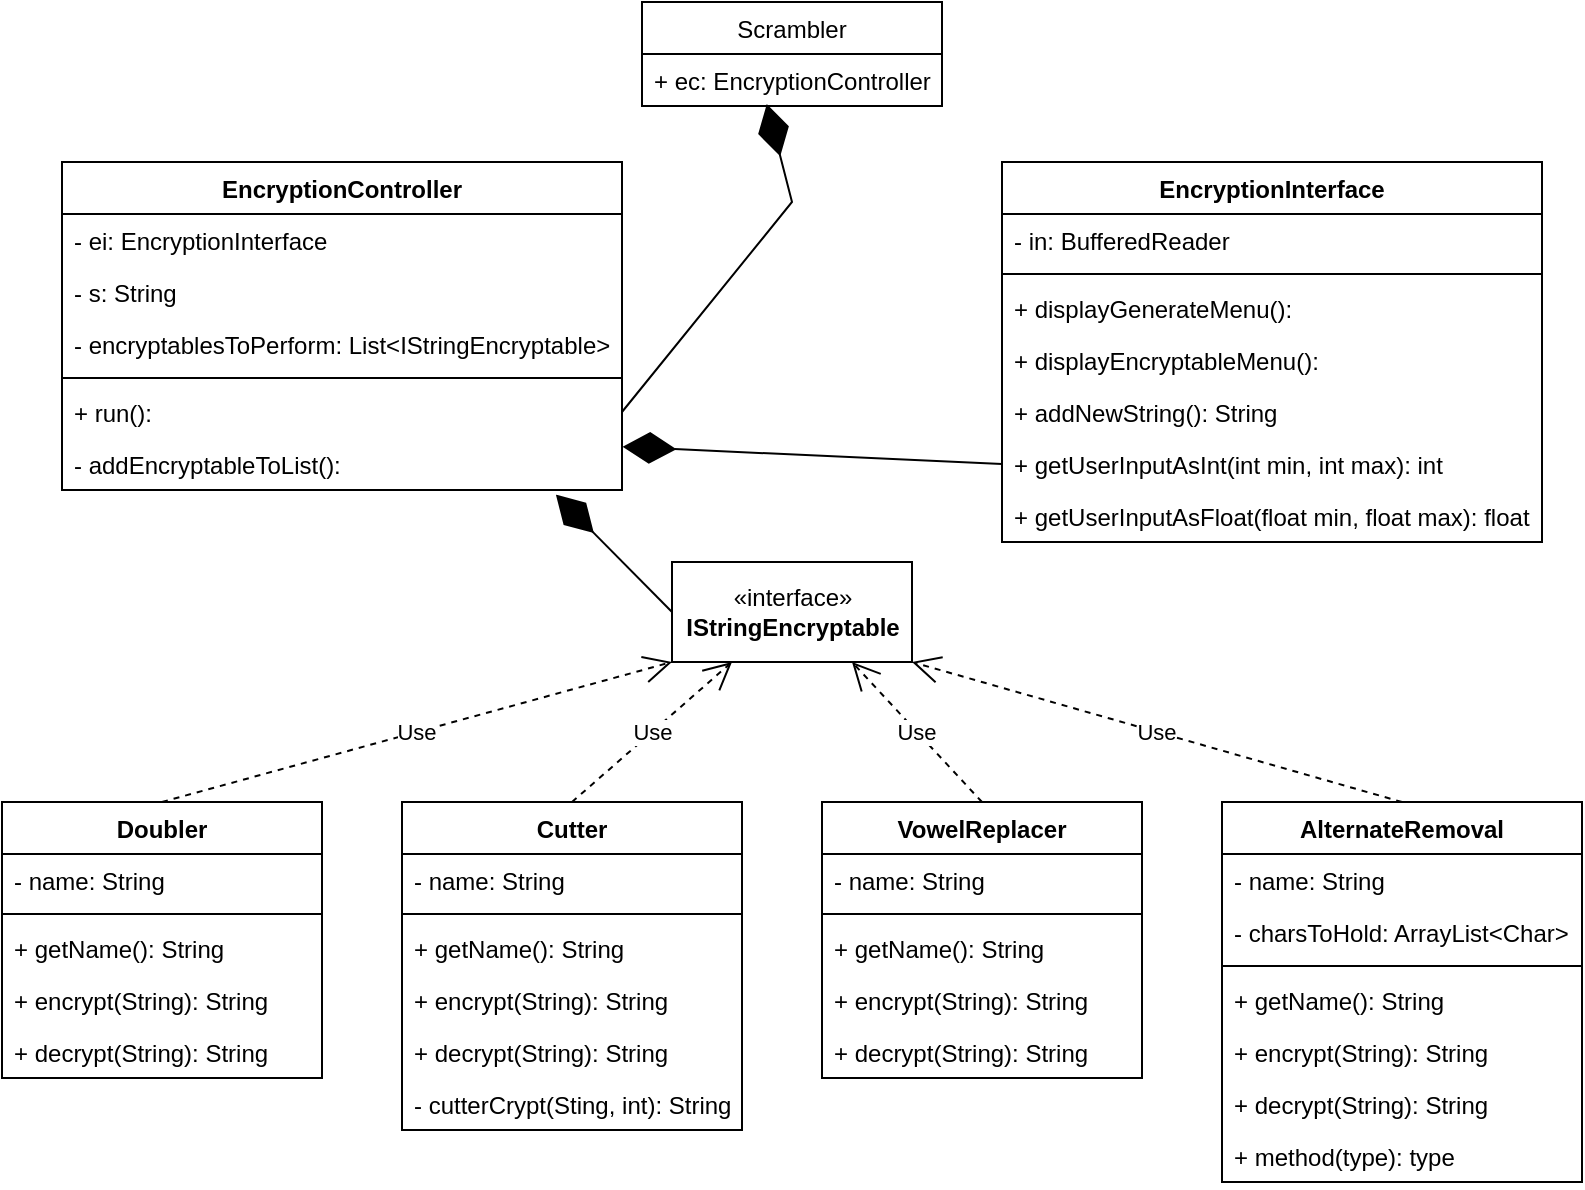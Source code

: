 <mxfile version="16.5.3" type="device"><diagram id="v-g0R5FZXlB5EStPCe-Z" name="Page-1"><mxGraphModel dx="1209" dy="749" grid="1" gridSize="10" guides="1" tooltips="1" connect="1" arrows="1" fold="1" page="1" pageScale="1" pageWidth="850" pageHeight="1100" math="0" shadow="0"><root><mxCell id="0"/><mxCell id="1" parent="0"/><mxCell id="3BLpRHEI3xcKFVR4AiK9-1" value="Scrambler" style="swimlane;fontStyle=0;childLayout=stackLayout;horizontal=1;startSize=26;fillColor=none;horizontalStack=0;resizeParent=1;resizeParentMax=0;resizeLast=0;collapsible=1;marginBottom=0;" parent="1" vertex="1"><mxGeometry x="350" y="40" width="150" height="52" as="geometry"/></mxCell><mxCell id="3BLpRHEI3xcKFVR4AiK9-2" value="+ ec: EncryptionController" style="text;strokeColor=none;fillColor=none;align=left;verticalAlign=top;spacingLeft=4;spacingRight=4;overflow=hidden;rotatable=0;points=[[0,0.5],[1,0.5]];portConstraint=eastwest;" parent="3BLpRHEI3xcKFVR4AiK9-1" vertex="1"><mxGeometry y="26" width="150" height="26" as="geometry"/></mxCell><mxCell id="3BLpRHEI3xcKFVR4AiK9-5" value="EncryptionController" style="swimlane;fontStyle=1;align=center;verticalAlign=top;childLayout=stackLayout;horizontal=1;startSize=26;horizontalStack=0;resizeParent=1;resizeParentMax=0;resizeLast=0;collapsible=1;marginBottom=0;" parent="1" vertex="1"><mxGeometry x="60" y="120" width="280" height="164" as="geometry"/></mxCell><mxCell id="3BLpRHEI3xcKFVR4AiK9-6" value="- ei: EncryptionInterface" style="text;strokeColor=none;fillColor=none;align=left;verticalAlign=top;spacingLeft=4;spacingRight=4;overflow=hidden;rotatable=0;points=[[0,0.5],[1,0.5]];portConstraint=eastwest;" parent="3BLpRHEI3xcKFVR4AiK9-5" vertex="1"><mxGeometry y="26" width="280" height="26" as="geometry"/></mxCell><mxCell id="3BLpRHEI3xcKFVR4AiK9-13" value="- s: String" style="text;strokeColor=none;fillColor=none;align=left;verticalAlign=top;spacingLeft=4;spacingRight=4;overflow=hidden;rotatable=0;points=[[0,0.5],[1,0.5]];portConstraint=eastwest;" parent="3BLpRHEI3xcKFVR4AiK9-5" vertex="1"><mxGeometry y="52" width="280" height="26" as="geometry"/></mxCell><mxCell id="3BLpRHEI3xcKFVR4AiK9-14" value="- encryptablesToPerform: List&lt;IStringEncryptable&gt;" style="text;strokeColor=none;fillColor=none;align=left;verticalAlign=top;spacingLeft=4;spacingRight=4;overflow=hidden;rotatable=0;points=[[0,0.5],[1,0.5]];portConstraint=eastwest;" parent="3BLpRHEI3xcKFVR4AiK9-5" vertex="1"><mxGeometry y="78" width="280" height="26" as="geometry"/></mxCell><mxCell id="3BLpRHEI3xcKFVR4AiK9-7" value="" style="line;strokeWidth=1;fillColor=none;align=left;verticalAlign=middle;spacingTop=-1;spacingLeft=3;spacingRight=3;rotatable=0;labelPosition=right;points=[];portConstraint=eastwest;" parent="3BLpRHEI3xcKFVR4AiK9-5" vertex="1"><mxGeometry y="104" width="280" height="8" as="geometry"/></mxCell><mxCell id="3BLpRHEI3xcKFVR4AiK9-8" value="+ run(): " style="text;strokeColor=none;fillColor=none;align=left;verticalAlign=top;spacingLeft=4;spacingRight=4;overflow=hidden;rotatable=0;points=[[0,0.5],[1,0.5]];portConstraint=eastwest;" parent="3BLpRHEI3xcKFVR4AiK9-5" vertex="1"><mxGeometry y="112" width="280" height="26" as="geometry"/></mxCell><mxCell id="3BLpRHEI3xcKFVR4AiK9-16" value="- addEncryptableToList(): " style="text;strokeColor=none;fillColor=none;align=left;verticalAlign=top;spacingLeft=4;spacingRight=4;overflow=hidden;rotatable=0;points=[[0,0.5],[1,0.5]];portConstraint=eastwest;" parent="3BLpRHEI3xcKFVR4AiK9-5" vertex="1"><mxGeometry y="138" width="280" height="26" as="geometry"/></mxCell><mxCell id="3BLpRHEI3xcKFVR4AiK9-9" value="EncryptionInterface" style="swimlane;fontStyle=1;align=center;verticalAlign=top;childLayout=stackLayout;horizontal=1;startSize=26;horizontalStack=0;resizeParent=1;resizeParentMax=0;resizeLast=0;collapsible=1;marginBottom=0;" parent="1" vertex="1"><mxGeometry x="530" y="120" width="270" height="190" as="geometry"/></mxCell><mxCell id="3BLpRHEI3xcKFVR4AiK9-10" value="- in: BufferedReader" style="text;strokeColor=none;fillColor=none;align=left;verticalAlign=top;spacingLeft=4;spacingRight=4;overflow=hidden;rotatable=0;points=[[0,0.5],[1,0.5]];portConstraint=eastwest;" parent="3BLpRHEI3xcKFVR4AiK9-9" vertex="1"><mxGeometry y="26" width="270" height="26" as="geometry"/></mxCell><mxCell id="3BLpRHEI3xcKFVR4AiK9-11" value="" style="line;strokeWidth=1;fillColor=none;align=left;verticalAlign=middle;spacingTop=-1;spacingLeft=3;spacingRight=3;rotatable=0;labelPosition=right;points=[];portConstraint=eastwest;" parent="3BLpRHEI3xcKFVR4AiK9-9" vertex="1"><mxGeometry y="52" width="270" height="8" as="geometry"/></mxCell><mxCell id="3BLpRHEI3xcKFVR4AiK9-12" value="+ displayGenerateMenu(): " style="text;strokeColor=none;fillColor=none;align=left;verticalAlign=top;spacingLeft=4;spacingRight=4;overflow=hidden;rotatable=0;points=[[0,0.5],[1,0.5]];portConstraint=eastwest;" parent="3BLpRHEI3xcKFVR4AiK9-9" vertex="1"><mxGeometry y="60" width="270" height="26" as="geometry"/></mxCell><mxCell id="3BLpRHEI3xcKFVR4AiK9-17" value="+ displayEncryptableMenu(): " style="text;strokeColor=none;fillColor=none;align=left;verticalAlign=top;spacingLeft=4;spacingRight=4;overflow=hidden;rotatable=0;points=[[0,0.5],[1,0.5]];portConstraint=eastwest;" parent="3BLpRHEI3xcKFVR4AiK9-9" vertex="1"><mxGeometry y="86" width="270" height="26" as="geometry"/></mxCell><mxCell id="3BLpRHEI3xcKFVR4AiK9-18" value="+ addNewString(): String " style="text;strokeColor=none;fillColor=none;align=left;verticalAlign=top;spacingLeft=4;spacingRight=4;overflow=hidden;rotatable=0;points=[[0,0.5],[1,0.5]];portConstraint=eastwest;" parent="3BLpRHEI3xcKFVR4AiK9-9" vertex="1"><mxGeometry y="112" width="270" height="26" as="geometry"/></mxCell><mxCell id="3BLpRHEI3xcKFVR4AiK9-19" value="+ getUserInputAsInt(int min, int max): int " style="text;strokeColor=none;fillColor=none;align=left;verticalAlign=top;spacingLeft=4;spacingRight=4;overflow=hidden;rotatable=0;points=[[0,0.5],[1,0.5]];portConstraint=eastwest;" parent="3BLpRHEI3xcKFVR4AiK9-9" vertex="1"><mxGeometry y="138" width="270" height="26" as="geometry"/></mxCell><mxCell id="3BLpRHEI3xcKFVR4AiK9-20" value="+ getUserInputAsFloat(float min, float max): float " style="text;strokeColor=none;fillColor=none;align=left;verticalAlign=top;spacingLeft=4;spacingRight=4;overflow=hidden;rotatable=0;points=[[0,0.5],[1,0.5]];portConstraint=eastwest;" parent="3BLpRHEI3xcKFVR4AiK9-9" vertex="1"><mxGeometry y="164" width="270" height="26" as="geometry"/></mxCell><mxCell id="3BLpRHEI3xcKFVR4AiK9-27" value="«interface»&lt;br&gt;&lt;b&gt;IStringEncryptable&lt;/b&gt;" style="html=1;" parent="1" vertex="1"><mxGeometry x="365" y="320" width="120" height="50" as="geometry"/></mxCell><mxCell id="3BLpRHEI3xcKFVR4AiK9-28" value="Doubler" style="swimlane;fontStyle=1;align=center;verticalAlign=top;childLayout=stackLayout;horizontal=1;startSize=26;horizontalStack=0;resizeParent=1;resizeParentMax=0;resizeLast=0;collapsible=1;marginBottom=0;" parent="1" vertex="1"><mxGeometry x="30" y="440" width="160" height="138" as="geometry"/></mxCell><mxCell id="3BLpRHEI3xcKFVR4AiK9-29" value="- name: String" style="text;strokeColor=none;fillColor=none;align=left;verticalAlign=top;spacingLeft=4;spacingRight=4;overflow=hidden;rotatable=0;points=[[0,0.5],[1,0.5]];portConstraint=eastwest;" parent="3BLpRHEI3xcKFVR4AiK9-28" vertex="1"><mxGeometry y="26" width="160" height="26" as="geometry"/></mxCell><mxCell id="3BLpRHEI3xcKFVR4AiK9-30" value="" style="line;strokeWidth=1;fillColor=none;align=left;verticalAlign=middle;spacingTop=-1;spacingLeft=3;spacingRight=3;rotatable=0;labelPosition=right;points=[];portConstraint=eastwest;" parent="3BLpRHEI3xcKFVR4AiK9-28" vertex="1"><mxGeometry y="52" width="160" height="8" as="geometry"/></mxCell><mxCell id="3BLpRHEI3xcKFVR4AiK9-31" value="+ getName(): String" style="text;strokeColor=none;fillColor=none;align=left;verticalAlign=top;spacingLeft=4;spacingRight=4;overflow=hidden;rotatable=0;points=[[0,0.5],[1,0.5]];portConstraint=eastwest;" parent="3BLpRHEI3xcKFVR4AiK9-28" vertex="1"><mxGeometry y="60" width="160" height="26" as="geometry"/></mxCell><mxCell id="3BLpRHEI3xcKFVR4AiK9-57" value="+ encrypt(String): String" style="text;strokeColor=none;fillColor=none;align=left;verticalAlign=top;spacingLeft=4;spacingRight=4;overflow=hidden;rotatable=0;points=[[0,0.5],[1,0.5]];portConstraint=eastwest;" parent="3BLpRHEI3xcKFVR4AiK9-28" vertex="1"><mxGeometry y="86" width="160" height="26" as="geometry"/></mxCell><mxCell id="3BLpRHEI3xcKFVR4AiK9-56" value="+ decrypt(String): String" style="text;strokeColor=none;fillColor=none;align=left;verticalAlign=top;spacingLeft=4;spacingRight=4;overflow=hidden;rotatable=0;points=[[0,0.5],[1,0.5]];portConstraint=eastwest;" parent="3BLpRHEI3xcKFVR4AiK9-28" vertex="1"><mxGeometry y="112" width="160" height="26" as="geometry"/></mxCell><mxCell id="3BLpRHEI3xcKFVR4AiK9-32" value="Use" style="endArrow=open;endSize=12;dashed=1;html=1;rounded=0;exitX=0.5;exitY=0;exitDx=0;exitDy=0;entryX=0;entryY=1;entryDx=0;entryDy=0;" parent="1" source="3BLpRHEI3xcKFVR4AiK9-28" target="3BLpRHEI3xcKFVR4AiK9-27" edge="1"><mxGeometry width="160" relative="1" as="geometry"><mxPoint x="140" y="420" as="sourcePoint"/><mxPoint x="300" y="420" as="targetPoint"/></mxGeometry></mxCell><mxCell id="3BLpRHEI3xcKFVR4AiK9-33" value="Cutter" style="swimlane;fontStyle=1;align=center;verticalAlign=top;childLayout=stackLayout;horizontal=1;startSize=26;horizontalStack=0;resizeParent=1;resizeParentMax=0;resizeLast=0;collapsible=1;marginBottom=0;" parent="1" vertex="1"><mxGeometry x="230" y="440" width="170" height="164" as="geometry"/></mxCell><mxCell id="3BLpRHEI3xcKFVR4AiK9-50" value="- name: String" style="text;strokeColor=none;fillColor=none;align=left;verticalAlign=top;spacingLeft=4;spacingRight=4;overflow=hidden;rotatable=0;points=[[0,0.5],[1,0.5]];portConstraint=eastwest;" parent="3BLpRHEI3xcKFVR4AiK9-33" vertex="1"><mxGeometry y="26" width="170" height="26" as="geometry"/></mxCell><mxCell id="3BLpRHEI3xcKFVR4AiK9-35" value="" style="line;strokeWidth=1;fillColor=none;align=left;verticalAlign=middle;spacingTop=-1;spacingLeft=3;spacingRight=3;rotatable=0;labelPosition=right;points=[];portConstraint=eastwest;" parent="3BLpRHEI3xcKFVR4AiK9-33" vertex="1"><mxGeometry y="52" width="170" height="8" as="geometry"/></mxCell><mxCell id="3BLpRHEI3xcKFVR4AiK9-53" value="+ getName(): String" style="text;strokeColor=none;fillColor=none;align=left;verticalAlign=top;spacingLeft=4;spacingRight=4;overflow=hidden;rotatable=0;points=[[0,0.5],[1,0.5]];portConstraint=eastwest;" parent="3BLpRHEI3xcKFVR4AiK9-33" vertex="1"><mxGeometry y="60" width="170" height="26" as="geometry"/></mxCell><mxCell id="3BLpRHEI3xcKFVR4AiK9-36" value="+ encrypt(String): String" style="text;strokeColor=none;fillColor=none;align=left;verticalAlign=top;spacingLeft=4;spacingRight=4;overflow=hidden;rotatable=0;points=[[0,0.5],[1,0.5]];portConstraint=eastwest;" parent="3BLpRHEI3xcKFVR4AiK9-33" vertex="1"><mxGeometry y="86" width="170" height="26" as="geometry"/></mxCell><mxCell id="3BLpRHEI3xcKFVR4AiK9-54" value="+ decrypt(String): String" style="text;strokeColor=none;fillColor=none;align=left;verticalAlign=top;spacingLeft=4;spacingRight=4;overflow=hidden;rotatable=0;points=[[0,0.5],[1,0.5]];portConstraint=eastwest;" parent="3BLpRHEI3xcKFVR4AiK9-33" vertex="1"><mxGeometry y="112" width="170" height="26" as="geometry"/></mxCell><mxCell id="3BLpRHEI3xcKFVR4AiK9-41" value="- cutterCrypt(Sting, int): String" style="text;strokeColor=none;fillColor=none;align=left;verticalAlign=top;spacingLeft=4;spacingRight=4;overflow=hidden;rotatable=0;points=[[0,0.5],[1,0.5]];portConstraint=eastwest;" parent="3BLpRHEI3xcKFVR4AiK9-33" vertex="1"><mxGeometry y="138" width="170" height="26" as="geometry"/></mxCell><mxCell id="3BLpRHEI3xcKFVR4AiK9-37" value="Use" style="endArrow=open;endSize=12;dashed=1;html=1;rounded=0;exitX=0.5;exitY=0;exitDx=0;exitDy=0;entryX=0.25;entryY=1;entryDx=0;entryDy=0;" parent="1" source="3BLpRHEI3xcKFVR4AiK9-33" target="3BLpRHEI3xcKFVR4AiK9-27" edge="1"><mxGeometry width="160" relative="1" as="geometry"><mxPoint x="150" y="430" as="sourcePoint"/><mxPoint x="375" y="380" as="targetPoint"/></mxGeometry></mxCell><mxCell id="3BLpRHEI3xcKFVR4AiK9-38" value="VowelReplacer" style="swimlane;fontStyle=1;align=center;verticalAlign=top;childLayout=stackLayout;horizontal=1;startSize=26;horizontalStack=0;resizeParent=1;resizeParentMax=0;resizeLast=0;collapsible=1;marginBottom=0;" parent="1" vertex="1"><mxGeometry x="440" y="440" width="160" height="138" as="geometry"/></mxCell><mxCell id="3BLpRHEI3xcKFVR4AiK9-49" value="- name: String" style="text;strokeColor=none;fillColor=none;align=left;verticalAlign=top;spacingLeft=4;spacingRight=4;overflow=hidden;rotatable=0;points=[[0,0.5],[1,0.5]];portConstraint=eastwest;" parent="3BLpRHEI3xcKFVR4AiK9-38" vertex="1"><mxGeometry y="26" width="160" height="26" as="geometry"/></mxCell><mxCell id="3BLpRHEI3xcKFVR4AiK9-40" value="" style="line;strokeWidth=1;fillColor=none;align=left;verticalAlign=middle;spacingTop=-1;spacingLeft=3;spacingRight=3;rotatable=0;labelPosition=right;points=[];portConstraint=eastwest;" parent="3BLpRHEI3xcKFVR4AiK9-38" vertex="1"><mxGeometry y="52" width="160" height="8" as="geometry"/></mxCell><mxCell id="3BLpRHEI3xcKFVR4AiK9-52" value="+ getName(): String" style="text;strokeColor=none;fillColor=none;align=left;verticalAlign=top;spacingLeft=4;spacingRight=4;overflow=hidden;rotatable=0;points=[[0,0.5],[1,0.5]];portConstraint=eastwest;" parent="3BLpRHEI3xcKFVR4AiK9-38" vertex="1"><mxGeometry y="60" width="160" height="26" as="geometry"/></mxCell><mxCell id="3BLpRHEI3xcKFVR4AiK9-59" value="+ encrypt(String): String" style="text;strokeColor=none;fillColor=none;align=left;verticalAlign=top;spacingLeft=4;spacingRight=4;overflow=hidden;rotatable=0;points=[[0,0.5],[1,0.5]];portConstraint=eastwest;" parent="3BLpRHEI3xcKFVR4AiK9-38" vertex="1"><mxGeometry y="86" width="160" height="26" as="geometry"/></mxCell><mxCell id="3BLpRHEI3xcKFVR4AiK9-60" value="+ decrypt(String): String" style="text;strokeColor=none;fillColor=none;align=left;verticalAlign=top;spacingLeft=4;spacingRight=4;overflow=hidden;rotatable=0;points=[[0,0.5],[1,0.5]];portConstraint=eastwest;" parent="3BLpRHEI3xcKFVR4AiK9-38" vertex="1"><mxGeometry y="112" width="160" height="26" as="geometry"/></mxCell><mxCell id="3BLpRHEI3xcKFVR4AiK9-42" value="Use" style="endArrow=open;endSize=12;dashed=1;html=1;rounded=0;exitX=0.5;exitY=0;exitDx=0;exitDy=0;entryX=0.75;entryY=1;entryDx=0;entryDy=0;" parent="1" source="3BLpRHEI3xcKFVR4AiK9-38" target="3BLpRHEI3xcKFVR4AiK9-27" edge="1"><mxGeometry width="160" relative="1" as="geometry"><mxPoint x="160" y="440" as="sourcePoint"/><mxPoint x="385" y="390" as="targetPoint"/></mxGeometry></mxCell><mxCell id="3BLpRHEI3xcKFVR4AiK9-43" value="AlternateRemoval" style="swimlane;fontStyle=1;align=center;verticalAlign=top;childLayout=stackLayout;horizontal=1;startSize=26;horizontalStack=0;resizeParent=1;resizeParentMax=0;resizeLast=0;collapsible=1;marginBottom=0;" parent="1" vertex="1"><mxGeometry x="640" y="440" width="180" height="190" as="geometry"/></mxCell><mxCell id="3BLpRHEI3xcKFVR4AiK9-48" value="- name: String" style="text;strokeColor=none;fillColor=none;align=left;verticalAlign=top;spacingLeft=4;spacingRight=4;overflow=hidden;rotatable=0;points=[[0,0.5],[1,0.5]];portConstraint=eastwest;" parent="3BLpRHEI3xcKFVR4AiK9-43" vertex="1"><mxGeometry y="26" width="180" height="26" as="geometry"/></mxCell><mxCell id="3BLpRHEI3xcKFVR4AiK9-44" value="- charsToHold: ArrayList&lt;Char&gt;" style="text;strokeColor=none;fillColor=none;align=left;verticalAlign=top;spacingLeft=4;spacingRight=4;overflow=hidden;rotatable=0;points=[[0,0.5],[1,0.5]];portConstraint=eastwest;" parent="3BLpRHEI3xcKFVR4AiK9-43" vertex="1"><mxGeometry y="52" width="180" height="26" as="geometry"/></mxCell><mxCell id="3BLpRHEI3xcKFVR4AiK9-45" value="" style="line;strokeWidth=1;fillColor=none;align=left;verticalAlign=middle;spacingTop=-1;spacingLeft=3;spacingRight=3;rotatable=0;labelPosition=right;points=[];portConstraint=eastwest;" parent="3BLpRHEI3xcKFVR4AiK9-43" vertex="1"><mxGeometry y="78" width="180" height="8" as="geometry"/></mxCell><mxCell id="3BLpRHEI3xcKFVR4AiK9-51" value="+ getName(): String" style="text;strokeColor=none;fillColor=none;align=left;verticalAlign=top;spacingLeft=4;spacingRight=4;overflow=hidden;rotatable=0;points=[[0,0.5],[1,0.5]];portConstraint=eastwest;" parent="3BLpRHEI3xcKFVR4AiK9-43" vertex="1"><mxGeometry y="86" width="180" height="26" as="geometry"/></mxCell><mxCell id="3BLpRHEI3xcKFVR4AiK9-55" value="+ encrypt(String): String" style="text;strokeColor=none;fillColor=none;align=left;verticalAlign=top;spacingLeft=4;spacingRight=4;overflow=hidden;rotatable=0;points=[[0,0.5],[1,0.5]];portConstraint=eastwest;" parent="3BLpRHEI3xcKFVR4AiK9-43" vertex="1"><mxGeometry y="112" width="180" height="26" as="geometry"/></mxCell><mxCell id="3BLpRHEI3xcKFVR4AiK9-58" value="+ decrypt(String): String" style="text;strokeColor=none;fillColor=none;align=left;verticalAlign=top;spacingLeft=4;spacingRight=4;overflow=hidden;rotatable=0;points=[[0,0.5],[1,0.5]];portConstraint=eastwest;" parent="3BLpRHEI3xcKFVR4AiK9-43" vertex="1"><mxGeometry y="138" width="180" height="26" as="geometry"/></mxCell><mxCell id="3BLpRHEI3xcKFVR4AiK9-46" value="+ method(type): type" style="text;strokeColor=none;fillColor=none;align=left;verticalAlign=top;spacingLeft=4;spacingRight=4;overflow=hidden;rotatable=0;points=[[0,0.5],[1,0.5]];portConstraint=eastwest;" parent="3BLpRHEI3xcKFVR4AiK9-43" vertex="1"><mxGeometry y="164" width="180" height="26" as="geometry"/></mxCell><mxCell id="3BLpRHEI3xcKFVR4AiK9-47" value="Use" style="endArrow=open;endSize=12;dashed=1;html=1;rounded=0;exitX=0.5;exitY=0;exitDx=0;exitDy=0;entryX=1;entryY=1;entryDx=0;entryDy=0;" parent="1" source="3BLpRHEI3xcKFVR4AiK9-43" target="3BLpRHEI3xcKFVR4AiK9-27" edge="1"><mxGeometry width="160" relative="1" as="geometry"><mxPoint x="750" y="420" as="sourcePoint"/><mxPoint x="665" y="346" as="targetPoint"/></mxGeometry></mxCell><mxCell id="lugnob4vYNXTqYRQ47OD-2" value="" style="endArrow=diamondThin;endFill=1;endSize=24;html=1;rounded=0;exitX=0;exitY=0.5;exitDx=0;exitDy=0;entryX=1.001;entryY=1.167;entryDx=0;entryDy=0;entryPerimeter=0;" edge="1" parent="1" source="3BLpRHEI3xcKFVR4AiK9-19" target="3BLpRHEI3xcKFVR4AiK9-8"><mxGeometry width="160" relative="1" as="geometry"><mxPoint x="600" y="70" as="sourcePoint"/><mxPoint x="760" y="70" as="targetPoint"/><Array as="points"/></mxGeometry></mxCell><mxCell id="lugnob4vYNXTqYRQ47OD-1" value="" style="endArrow=diamondThin;endFill=1;endSize=24;html=1;rounded=0;entryX=0.416;entryY=0.962;entryDx=0;entryDy=0;exitX=1;exitY=0.5;exitDx=0;exitDy=0;entryPerimeter=0;" edge="1" parent="1" source="3BLpRHEI3xcKFVR4AiK9-8" target="3BLpRHEI3xcKFVR4AiK9-2"><mxGeometry width="160" relative="1" as="geometry"><mxPoint x="410" y="200" as="sourcePoint"/><mxPoint x="360" y="-406.667" as="targetPoint"/><Array as="points"><mxPoint x="425" y="140"/></Array></mxGeometry></mxCell><mxCell id="lugnob4vYNXTqYRQ47OD-3" value="" style="endArrow=diamondThin;endFill=1;endSize=24;html=1;rounded=0;exitX=0;exitY=0.5;exitDx=0;exitDy=0;entryX=0.882;entryY=1.09;entryDx=0;entryDy=0;entryPerimeter=0;" edge="1" parent="1" source="3BLpRHEI3xcKFVR4AiK9-27" target="3BLpRHEI3xcKFVR4AiK9-16"><mxGeometry width="160" relative="1" as="geometry"><mxPoint x="50" y="350" as="sourcePoint"/><mxPoint x="210" y="350" as="targetPoint"/></mxGeometry></mxCell></root></mxGraphModel></diagram></mxfile>